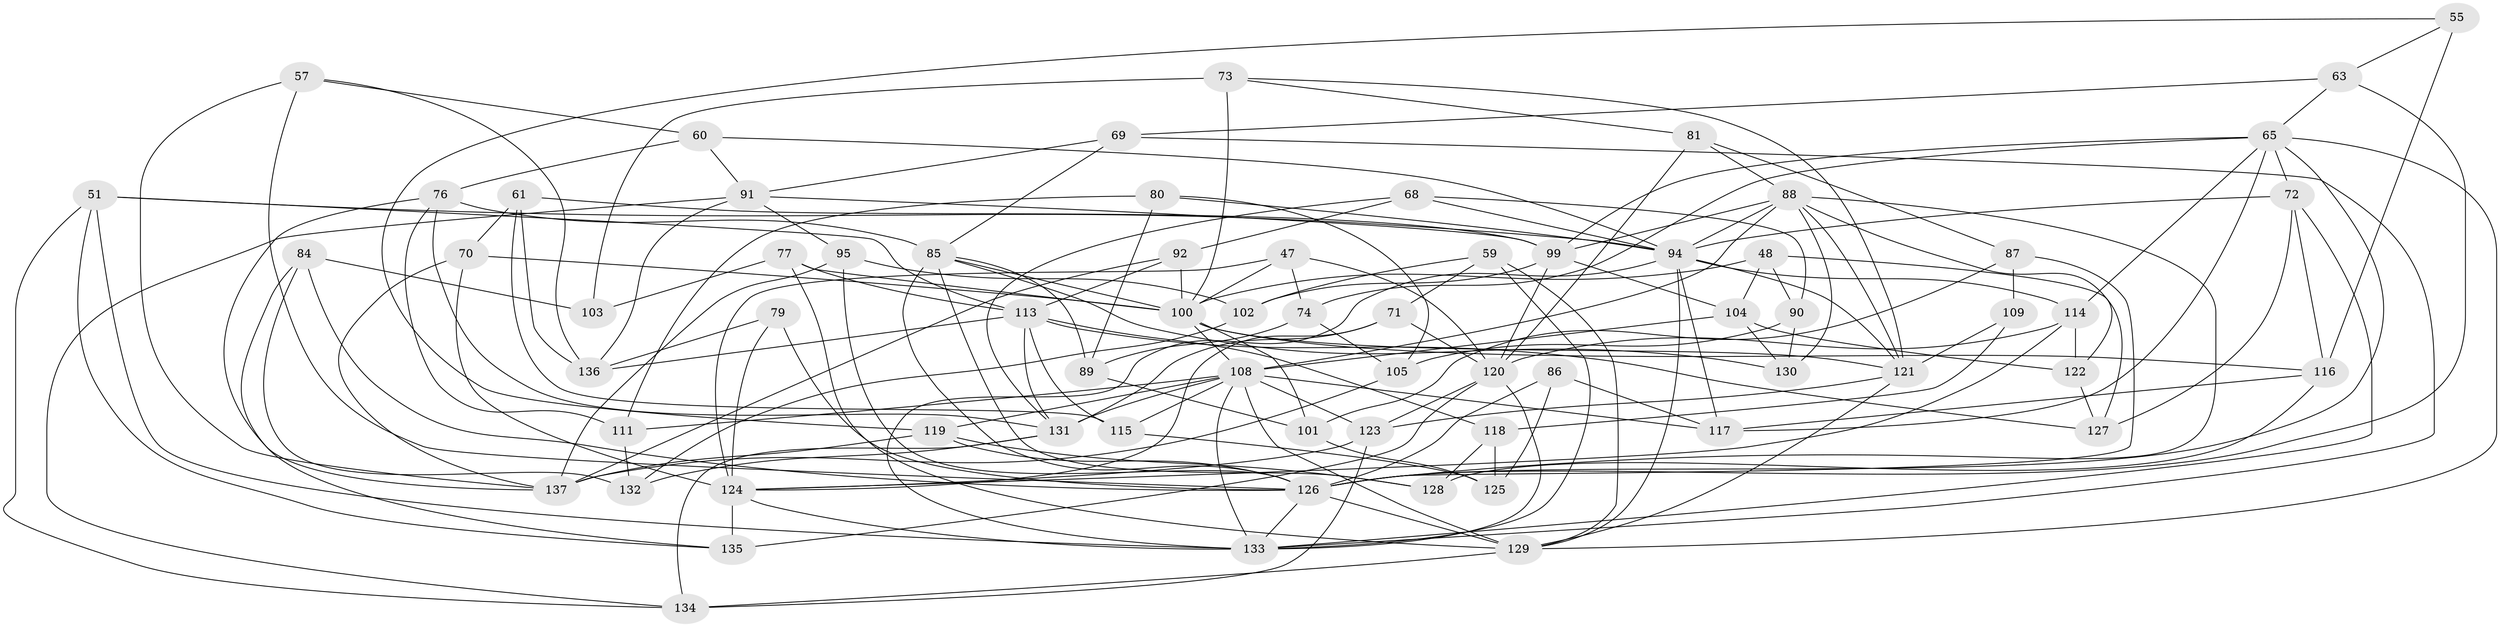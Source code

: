 // original degree distribution, {4: 1.0}
// Generated by graph-tools (version 1.1) at 2025/59/03/09/25 04:59:35]
// undirected, 68 vertices, 177 edges
graph export_dot {
graph [start="1"]
  node [color=gray90,style=filled];
  47;
  48;
  51 [super="+10"];
  55;
  57;
  59;
  60;
  61;
  63;
  65 [super="+45+49"];
  68;
  69;
  70;
  71;
  72 [super="+62"];
  73 [super="+22"];
  74;
  76 [super="+29"];
  77;
  79;
  80;
  81;
  84;
  85 [super="+27"];
  86;
  87;
  88 [super="+8+36+30+39+56"];
  89;
  90;
  91 [super="+40"];
  92;
  94 [super="+26+52+82+93"];
  95;
  99 [super="+97"];
  100 [super="+98"];
  101;
  102;
  103;
  104 [super="+15"];
  105;
  108 [super="+107"];
  109;
  111;
  113 [super="+5+7"];
  114 [super="+96"];
  115;
  116 [super="+43"];
  117 [super="+2"];
  118;
  119 [super="+112"];
  120 [super="+1+11+12"];
  121 [super="+25+17"];
  122;
  123 [super="+4"];
  124 [super="+35+42"];
  125;
  126 [super="+78"];
  127;
  128;
  129 [super="+18+83"];
  130;
  131 [super="+31+33"];
  132;
  133 [super="+28+106+110"];
  134 [super="+46"];
  135;
  136 [super="+53"];
  137 [super="+34+67"];
  47 -- 74;
  47 -- 120;
  47 -- 124;
  47 -- 100;
  48 -- 90;
  48 -- 104;
  48 -- 127;
  48 -- 100;
  51 -- 113;
  51 -- 133 [weight=2];
  51 -- 135;
  51 -- 134;
  51 -- 94;
  55 -- 116 [weight=2];
  55 -- 63;
  55 -- 119;
  57 -- 126;
  57 -- 60;
  57 -- 136;
  57 -- 137;
  59 -- 71;
  59 -- 102;
  59 -- 129;
  59 -- 133;
  60 -- 91;
  60 -- 76;
  60 -- 94;
  61 -- 115;
  61 -- 70;
  61 -- 136;
  61 -- 99;
  63 -- 69;
  63 -- 126;
  63 -- 65;
  65 -- 117;
  65 -- 99;
  65 -- 126;
  65 -- 114;
  65 -- 72;
  65 -- 129;
  65 -- 74;
  68 -- 92;
  68 -- 90;
  68 -- 131;
  68 -- 94;
  69 -- 91;
  69 -- 85;
  69 -- 133;
  70 -- 137;
  70 -- 124;
  70 -- 100;
  71 -- 124;
  71 -- 120;
  71 -- 131;
  72 -- 133 [weight=2];
  72 -- 116;
  72 -- 94 [weight=3];
  72 -- 127;
  73 -- 103 [weight=2];
  73 -- 81;
  73 -- 121;
  73 -- 100 [weight=2];
  74 -- 89;
  74 -- 105;
  76 -- 85 [weight=2];
  76 -- 111;
  76 -- 131;
  76 -- 137;
  77 -- 103;
  77 -- 113;
  77 -- 129;
  77 -- 100;
  79 -- 136 [weight=2];
  79 -- 126;
  79 -- 124;
  80 -- 89;
  80 -- 105;
  80 -- 111;
  80 -- 94;
  81 -- 120;
  81 -- 87;
  81 -- 88;
  84 -- 126;
  84 -- 135;
  84 -- 132;
  84 -- 103;
  85 -- 130;
  85 -- 128;
  85 -- 89;
  85 -- 126;
  85 -- 100;
  86 -- 125;
  86 -- 117 [weight=2];
  86 -- 126;
  87 -- 109;
  87 -- 101;
  87 -- 126;
  88 -- 99 [weight=2];
  88 -- 122;
  88 -- 130;
  88 -- 121 [weight=2];
  88 -- 94 [weight=2];
  88 -- 126 [weight=3];
  88 -- 108 [weight=2];
  89 -- 101;
  90 -- 105;
  90 -- 130;
  91 -- 99;
  91 -- 136;
  91 -- 134;
  91 -- 95;
  92 -- 113;
  92 -- 137;
  92 -- 100;
  94 -- 129;
  94 -- 114;
  94 -- 117;
  94 -- 133;
  94 -- 121;
  95 -- 102;
  95 -- 126;
  95 -- 137;
  99 -- 120 [weight=2];
  99 -- 102;
  99 -- 104 [weight=2];
  100 -- 108 [weight=3];
  100 -- 121;
  100 -- 101;
  100 -- 116;
  101 -- 125;
  102 -- 132;
  104 -- 130;
  104 -- 122;
  104 -- 108;
  105 -- 137;
  108 -- 123;
  108 -- 133 [weight=3];
  108 -- 129;
  108 -- 131;
  108 -- 111;
  108 -- 115;
  108 -- 117;
  108 -- 119;
  109 -- 118;
  109 -- 121 [weight=2];
  111 -- 132;
  113 -- 136;
  113 -- 118;
  113 -- 127;
  113 -- 115;
  113 -- 131;
  114 -- 120 [weight=2];
  114 -- 122;
  114 -- 124;
  115 -- 125;
  116 -- 128;
  116 -- 117;
  118 -- 125;
  118 -- 128;
  119 -- 137 [weight=2];
  119 -- 126;
  119 -- 128;
  120 -- 135;
  120 -- 123;
  120 -- 133;
  121 -- 129;
  121 -- 123 [weight=2];
  122 -- 127;
  123 -- 134;
  123 -- 124;
  124 -- 135;
  124 -- 133;
  126 -- 129;
  126 -- 133 [weight=2];
  129 -- 134;
  131 -- 132;
  131 -- 134 [weight=2];
}
